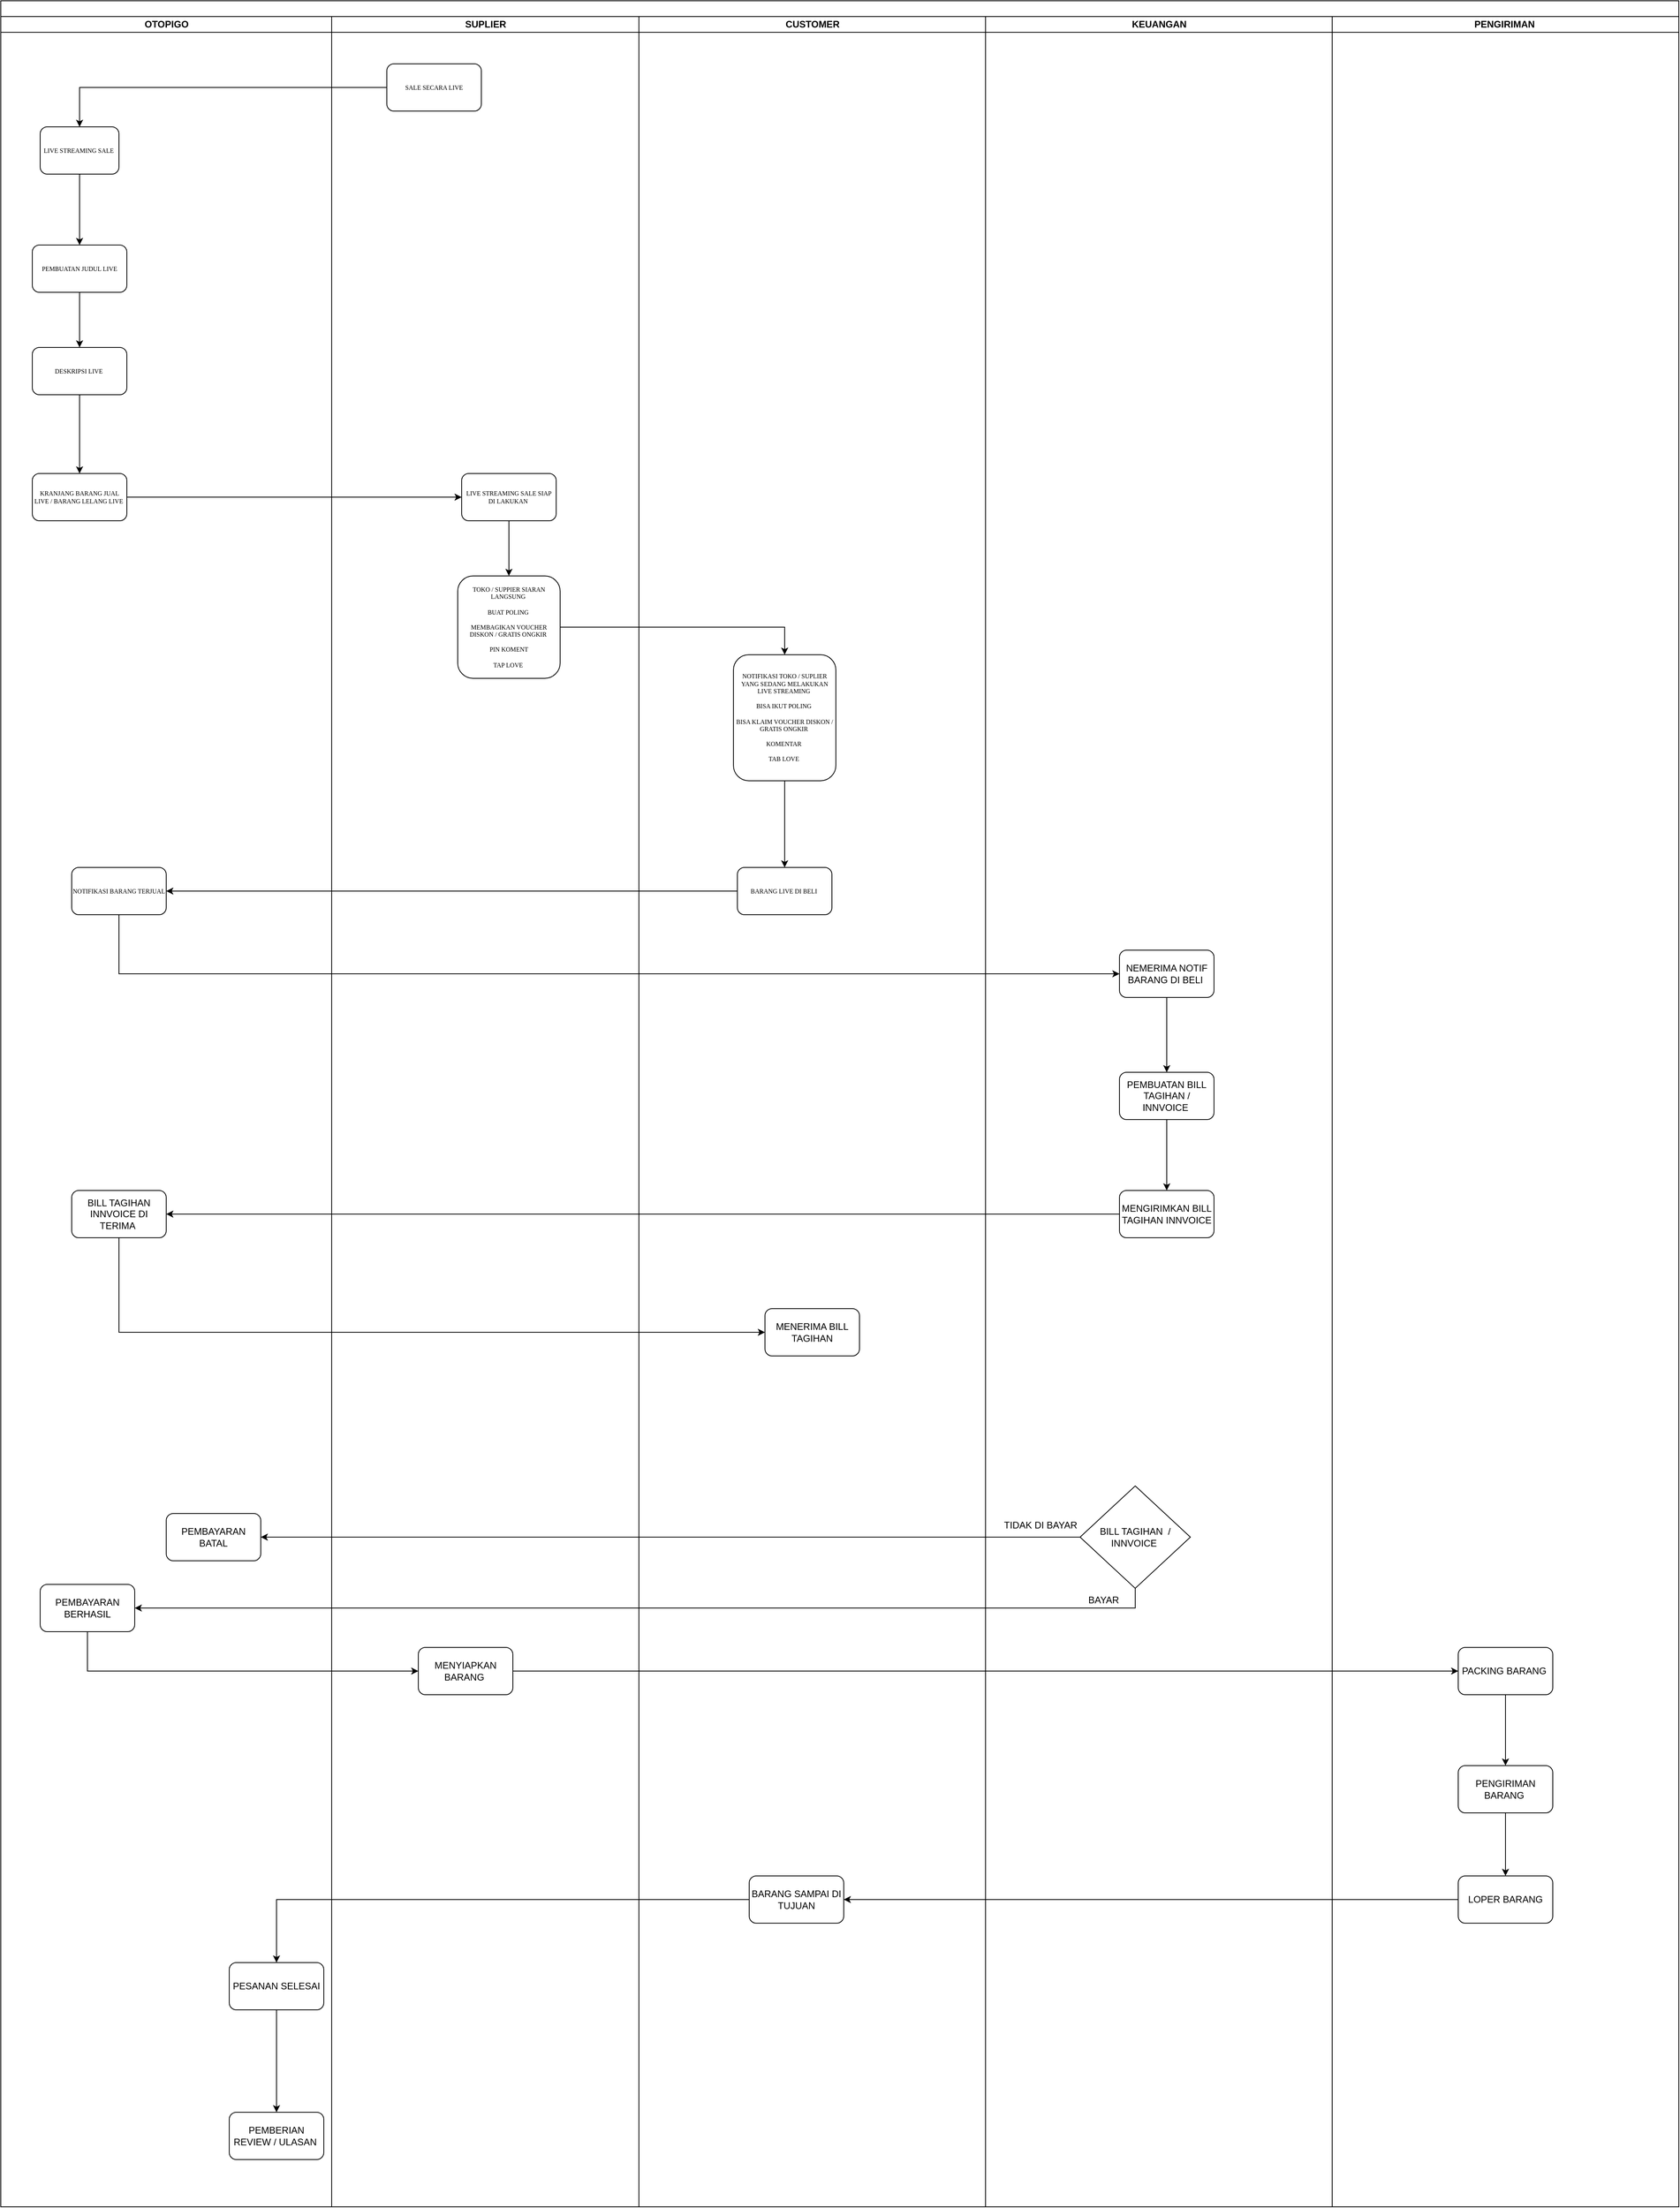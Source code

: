 <mxfile version="15.4.0" type="device"><diagram name="FLOWCHART LIVE PROGRAM" id="74e2e168-ea6b-b213-b513-2b3c1d86103e"><mxGraphModel dx="1707" dy="987" grid="1" gridSize="10" guides="1" tooltips="1" connect="1" arrows="1" fold="1" page="1" pageScale="1" pageWidth="1100" pageHeight="850" background="none" math="0" shadow="0"><root><mxCell id="0"/><mxCell id="1" parent="0"/><mxCell id="77e6c97f196da883-1" value="" style="swimlane;html=1;childLayout=stackLayout;startSize=20;rounded=0;shadow=0;labelBackgroundColor=none;strokeWidth=1;fontFamily=Verdana;fontSize=8;align=center;" parent="1" vertex="1"><mxGeometry x="60" y="30" width="2130" height="2800" as="geometry"/></mxCell><mxCell id="77e6c97f196da883-2" value="OTOPIGO" style="swimlane;html=1;startSize=20;" parent="77e6c97f196da883-1" vertex="1"><mxGeometry y="20" width="420" height="2780" as="geometry"/></mxCell><mxCell id="77e6c97f196da883-8" value="LIVE STREAMING SALE&amp;nbsp;" style="rounded=1;whiteSpace=wrap;html=1;shadow=0;labelBackgroundColor=none;strokeWidth=1;fontFamily=Verdana;fontSize=8;align=center;" parent="77e6c97f196da883-2" vertex="1"><mxGeometry x="50" y="140" width="100" height="60" as="geometry"/></mxCell><mxCell id="lwiEafLRQFoETwgWu3rT-11" value="DESKRIPSI LIVE&amp;nbsp;" style="whiteSpace=wrap;html=1;rounded=1;shadow=0;fontFamily=Verdana;fontSize=8;strokeWidth=1;" parent="77e6c97f196da883-2" vertex="1"><mxGeometry x="40" y="420" width="120" height="60" as="geometry"/></mxCell><mxCell id="lwiEafLRQFoETwgWu3rT-28" value="NOTIFIKASI BARANG TERJUAL" style="whiteSpace=wrap;html=1;rounded=1;shadow=0;fontFamily=Verdana;fontSize=8;strokeWidth=1;" parent="77e6c97f196da883-2" vertex="1"><mxGeometry x="90" y="1080" width="120" height="60" as="geometry"/></mxCell><mxCell id="lwiEafLRQFoETwgWu3rT-39" value="BILL TAGIHAN INNVOICE DI TERIMA&amp;nbsp;" style="whiteSpace=wrap;html=1;rounded=1;" parent="77e6c97f196da883-2" vertex="1"><mxGeometry x="90" y="1490" width="120" height="60" as="geometry"/></mxCell><mxCell id="lwiEafLRQFoETwgWu3rT-48" value="PEMBAYARAN BATAL" style="rounded=1;whiteSpace=wrap;html=1;" parent="77e6c97f196da883-2" vertex="1"><mxGeometry x="210" y="1900" width="120" height="60" as="geometry"/></mxCell><mxCell id="lwiEafLRQFoETwgWu3rT-51" value="PEMBAYARAN BERHASIL" style="rounded=1;whiteSpace=wrap;html=1;" parent="77e6c97f196da883-2" vertex="1"><mxGeometry x="50" y="1990" width="120" height="60" as="geometry"/></mxCell><mxCell id="lwiEafLRQFoETwgWu3rT-76" value="PESANAN SELESAI" style="rounded=1;whiteSpace=wrap;html=1;" parent="77e6c97f196da883-2" vertex="1"><mxGeometry x="290" y="2470" width="120" height="60" as="geometry"/></mxCell><mxCell id="lwiEafLRQFoETwgWu3rT-80" value="PEMBERIAN REVIEW / ULASAN&amp;nbsp;" style="whiteSpace=wrap;html=1;rounded=1;" parent="77e6c97f196da883-2" vertex="1"><mxGeometry x="290" y="2660" width="120" height="60" as="geometry"/></mxCell><mxCell id="lwiEafLRQFoETwgWu3rT-81" value="" style="edgeStyle=orthogonalEdgeStyle;rounded=0;orthogonalLoop=1;jettySize=auto;html=1;" parent="77e6c97f196da883-2" source="lwiEafLRQFoETwgWu3rT-76" target="lwiEafLRQFoETwgWu3rT-80" edge="1"><mxGeometry relative="1" as="geometry"/></mxCell><mxCell id="lwiEafLRQFoETwgWu3rT-82" style="edgeStyle=orthogonalEdgeStyle;rounded=0;orthogonalLoop=1;jettySize=auto;html=1;exitX=0.5;exitY=1;exitDx=0;exitDy=0;" parent="77e6c97f196da883-2" source="lwiEafLRQFoETwgWu3rT-80" target="lwiEafLRQFoETwgWu3rT-80" edge="1"><mxGeometry relative="1" as="geometry"/></mxCell><mxCell id="lwiEafLRQFoETwgWu3rT-9" value="PEMBUATAN JUDUL LIVE" style="whiteSpace=wrap;html=1;rounded=1;shadow=0;fontFamily=Verdana;fontSize=8;strokeWidth=1;" parent="77e6c97f196da883-2" vertex="1"><mxGeometry x="40" y="290" width="120" height="60" as="geometry"/></mxCell><mxCell id="lwiEafLRQFoETwgWu3rT-10" value="" style="edgeStyle=orthogonalEdgeStyle;rounded=0;orthogonalLoop=1;jettySize=auto;html=1;" parent="77e6c97f196da883-2" source="77e6c97f196da883-8" target="lwiEafLRQFoETwgWu3rT-9" edge="1"><mxGeometry relative="1" as="geometry"/></mxCell><mxCell id="lwiEafLRQFoETwgWu3rT-12" value="" style="edgeStyle=orthogonalEdgeStyle;rounded=0;orthogonalLoop=1;jettySize=auto;html=1;" parent="77e6c97f196da883-2" source="lwiEafLRQFoETwgWu3rT-9" target="lwiEafLRQFoETwgWu3rT-11" edge="1"><mxGeometry relative="1" as="geometry"/></mxCell><mxCell id="lwiEafLRQFoETwgWu3rT-13" value="KRANJANG BARANG JUAL LIVE / BARANG LELANG LIVE&amp;nbsp;" style="whiteSpace=wrap;html=1;rounded=1;shadow=0;fontFamily=Verdana;fontSize=8;strokeWidth=1;" parent="77e6c97f196da883-2" vertex="1"><mxGeometry x="40" y="580" width="120" height="60" as="geometry"/></mxCell><mxCell id="lwiEafLRQFoETwgWu3rT-14" value="" style="edgeStyle=orthogonalEdgeStyle;rounded=0;orthogonalLoop=1;jettySize=auto;html=1;" parent="77e6c97f196da883-2" source="lwiEafLRQFoETwgWu3rT-11" target="lwiEafLRQFoETwgWu3rT-13" edge="1"><mxGeometry relative="1" as="geometry"/></mxCell><mxCell id="77e6c97f196da883-3" value="SUPLIER" style="swimlane;html=1;startSize=20;" parent="77e6c97f196da883-1" vertex="1"><mxGeometry x="420" y="20" width="390" height="2780" as="geometry"/></mxCell><mxCell id="lwiEafLRQFoETwgWu3rT-4" value="SALE SECARA LIVE" style="whiteSpace=wrap;html=1;rounded=1;shadow=0;fontFamily=Verdana;fontSize=8;strokeWidth=1;" parent="77e6c97f196da883-3" vertex="1"><mxGeometry x="70" y="60" width="120" height="60" as="geometry"/></mxCell><mxCell id="lwiEafLRQFoETwgWu3rT-15" value="LIVE STREAMING SALE SIAP DI LAKUKAN&amp;nbsp;" style="whiteSpace=wrap;html=1;rounded=1;shadow=0;fontFamily=Verdana;fontSize=8;strokeWidth=1;" parent="77e6c97f196da883-3" vertex="1"><mxGeometry x="165" y="580" width="120" height="60" as="geometry"/></mxCell><mxCell id="lwiEafLRQFoETwgWu3rT-19" value="TOKO / SUPPIER SIARAN LANGSUNG&amp;nbsp;&lt;br&gt;&lt;br&gt;BUAT POLING&amp;nbsp;&lt;br&gt;&lt;br&gt;MEMBAGIKAN VOUCHER DISKON / GRATIS ONGKIR&amp;nbsp;&lt;br&gt;&lt;br&gt;PIN KOMENT&lt;br&gt;&lt;br&gt;TAP LOVE&amp;nbsp;" style="whiteSpace=wrap;html=1;rounded=1;shadow=0;fontFamily=Verdana;fontSize=8;strokeWidth=1;" parent="77e6c97f196da883-3" vertex="1"><mxGeometry x="160" y="710" width="130" height="130" as="geometry"/></mxCell><mxCell id="lwiEafLRQFoETwgWu3rT-20" value="" style="edgeStyle=orthogonalEdgeStyle;rounded=0;orthogonalLoop=1;jettySize=auto;html=1;" parent="77e6c97f196da883-3" source="lwiEafLRQFoETwgWu3rT-15" target="lwiEafLRQFoETwgWu3rT-19" edge="1"><mxGeometry relative="1" as="geometry"/></mxCell><mxCell id="lwiEafLRQFoETwgWu3rT-62" value="MENYIAPKAN BARANG&amp;nbsp;" style="rounded=1;whiteSpace=wrap;html=1;" parent="77e6c97f196da883-3" vertex="1"><mxGeometry x="110" y="2070" width="120" height="60" as="geometry"/></mxCell><mxCell id="77e6c97f196da883-4" value="CUSTOMER" style="swimlane;html=1;startSize=20;" parent="77e6c97f196da883-1" vertex="1"><mxGeometry x="810" y="20" width="440" height="2780" as="geometry"/></mxCell><mxCell id="lwiEafLRQFoETwgWu3rT-17" value="NOTIFIKASI TOKO / SUPLIER YANG SEDANG MELAKUKAN LIVE STREAMING&amp;nbsp;&lt;br&gt;&lt;br&gt;BISA IKUT POLING&amp;nbsp;&lt;br&gt;&lt;br&gt;BISA KLAIM VOUCHER DISKON / GRATIS ONGKIR&amp;nbsp;&lt;br&gt;&lt;br&gt;KOMENTAR&amp;nbsp;&lt;br&gt;&lt;br&gt;TAB LOVE&amp;nbsp;" style="whiteSpace=wrap;html=1;rounded=1;shadow=0;fontFamily=Verdana;fontSize=8;strokeWidth=1;" parent="77e6c97f196da883-4" vertex="1"><mxGeometry x="120" y="810" width="130" height="160" as="geometry"/></mxCell><mxCell id="lwiEafLRQFoETwgWu3rT-24" value="BARANG LIVE DI BELI&amp;nbsp;" style="whiteSpace=wrap;html=1;rounded=1;shadow=0;fontFamily=Verdana;fontSize=8;strokeWidth=1;" parent="77e6c97f196da883-4" vertex="1"><mxGeometry x="125" y="1080" width="120" height="60" as="geometry"/></mxCell><mxCell id="lwiEafLRQFoETwgWu3rT-25" value="" style="edgeStyle=orthogonalEdgeStyle;rounded=0;orthogonalLoop=1;jettySize=auto;html=1;" parent="77e6c97f196da883-4" source="lwiEafLRQFoETwgWu3rT-17" target="lwiEafLRQFoETwgWu3rT-24" edge="1"><mxGeometry relative="1" as="geometry"/></mxCell><mxCell id="lwiEafLRQFoETwgWu3rT-58" value="MENERIMA BILL TAGIHAN" style="rounded=1;whiteSpace=wrap;html=1;" parent="77e6c97f196da883-4" vertex="1"><mxGeometry x="160" y="1640" width="120" height="60" as="geometry"/></mxCell><mxCell id="lwiEafLRQFoETwgWu3rT-85" value="BARANG SAMPAI DI TUJUAN" style="rounded=1;whiteSpace=wrap;html=1;" parent="77e6c97f196da883-4" vertex="1"><mxGeometry x="140" y="2360" width="120" height="60" as="geometry"/></mxCell><mxCell id="lwiEafLRQFoETwgWu3rT-8" style="edgeStyle=orthogonalEdgeStyle;rounded=0;orthogonalLoop=1;jettySize=auto;html=1;exitX=0;exitY=0.5;exitDx=0;exitDy=0;" parent="77e6c97f196da883-1" source="lwiEafLRQFoETwgWu3rT-4" target="77e6c97f196da883-8" edge="1"><mxGeometry relative="1" as="geometry"/></mxCell><mxCell id="lwiEafLRQFoETwgWu3rT-21" style="edgeStyle=orthogonalEdgeStyle;rounded=0;orthogonalLoop=1;jettySize=auto;html=1;exitX=1;exitY=0.5;exitDx=0;exitDy=0;entryX=0.5;entryY=0;entryDx=0;entryDy=0;" parent="77e6c97f196da883-1" source="lwiEafLRQFoETwgWu3rT-19" target="lwiEafLRQFoETwgWu3rT-17" edge="1"><mxGeometry relative="1" as="geometry"/></mxCell><mxCell id="lwiEafLRQFoETwgWu3rT-22" value="KEUANGAN" style="swimlane;html=1;startSize=20;" parent="77e6c97f196da883-1" vertex="1"><mxGeometry x="1250" y="20" width="440" height="2780" as="geometry"/></mxCell><mxCell id="lwiEafLRQFoETwgWu3rT-30" value="NEMERIMA NOTIF BARANG DI BELI&amp;nbsp;" style="rounded=1;whiteSpace=wrap;html=1;" parent="lwiEafLRQFoETwgWu3rT-22" vertex="1"><mxGeometry x="170" y="1185" width="120" height="60" as="geometry"/></mxCell><mxCell id="lwiEafLRQFoETwgWu3rT-35" value="PEMBUATAN BILL TAGIHAN / INNVOICE&amp;nbsp;" style="whiteSpace=wrap;html=1;rounded=1;" parent="lwiEafLRQFoETwgWu3rT-22" vertex="1"><mxGeometry x="170" y="1340" width="120" height="60" as="geometry"/></mxCell><mxCell id="lwiEafLRQFoETwgWu3rT-36" value="" style="edgeStyle=orthogonalEdgeStyle;rounded=0;orthogonalLoop=1;jettySize=auto;html=1;" parent="lwiEafLRQFoETwgWu3rT-22" source="lwiEafLRQFoETwgWu3rT-30" target="lwiEafLRQFoETwgWu3rT-35" edge="1"><mxGeometry relative="1" as="geometry"/></mxCell><mxCell id="lwiEafLRQFoETwgWu3rT-37" value="MENGIRIMKAN BILL TAGIHAN INNVOICE" style="whiteSpace=wrap;html=1;rounded=1;" parent="lwiEafLRQFoETwgWu3rT-22" vertex="1"><mxGeometry x="170" y="1490" width="120" height="60" as="geometry"/></mxCell><mxCell id="lwiEafLRQFoETwgWu3rT-38" value="" style="edgeStyle=orthogonalEdgeStyle;rounded=0;orthogonalLoop=1;jettySize=auto;html=1;" parent="lwiEafLRQFoETwgWu3rT-22" source="lwiEafLRQFoETwgWu3rT-35" target="lwiEafLRQFoETwgWu3rT-37" edge="1"><mxGeometry relative="1" as="geometry"/></mxCell><mxCell id="lwiEafLRQFoETwgWu3rT-41" value="BILL TAGIHAN&amp;nbsp; / INNVOICE&amp;nbsp;" style="rhombus;whiteSpace=wrap;html=1;" parent="lwiEafLRQFoETwgWu3rT-22" vertex="1"><mxGeometry x="120" y="1865" width="140" height="130" as="geometry"/></mxCell><mxCell id="lwiEafLRQFoETwgWu3rT-54" value="TIDAK DI BAYAR" style="text;html=1;strokeColor=none;fillColor=none;align=center;verticalAlign=middle;whiteSpace=wrap;rounded=0;" parent="lwiEafLRQFoETwgWu3rT-22" vertex="1"><mxGeometry x="10" y="1900" width="120" height="30" as="geometry"/></mxCell><mxCell id="lwiEafLRQFoETwgWu3rT-57" value="BAYAR" style="text;html=1;strokeColor=none;fillColor=none;align=center;verticalAlign=middle;whiteSpace=wrap;rounded=0;" parent="lwiEafLRQFoETwgWu3rT-22" vertex="1"><mxGeometry x="120" y="1995" width="60" height="30" as="geometry"/></mxCell><mxCell id="lwiEafLRQFoETwgWu3rT-26" value="PENGIRIMAN&amp;nbsp;" style="swimlane;html=1;startSize=20;" parent="77e6c97f196da883-1" vertex="1"><mxGeometry x="1690" y="20" width="440" height="2780" as="geometry"/></mxCell><mxCell id="lwiEafLRQFoETwgWu3rT-66" value="PACKING BARANG&amp;nbsp;" style="rounded=1;whiteSpace=wrap;html=1;" parent="lwiEafLRQFoETwgWu3rT-26" vertex="1"><mxGeometry x="160" y="2070" width="120" height="60" as="geometry"/></mxCell><mxCell id="lwiEafLRQFoETwgWu3rT-31" style="edgeStyle=orthogonalEdgeStyle;rounded=0;orthogonalLoop=1;jettySize=auto;html=1;exitX=0.5;exitY=1;exitDx=0;exitDy=0;entryX=0;entryY=0.5;entryDx=0;entryDy=0;" parent="77e6c97f196da883-1" source="lwiEafLRQFoETwgWu3rT-28" target="lwiEafLRQFoETwgWu3rT-30" edge="1"><mxGeometry relative="1" as="geometry"/></mxCell><mxCell id="lwiEafLRQFoETwgWu3rT-49" style="edgeStyle=orthogonalEdgeStyle;rounded=0;orthogonalLoop=1;jettySize=auto;html=1;exitX=0;exitY=0.5;exitDx=0;exitDy=0;entryX=1;entryY=0.5;entryDx=0;entryDy=0;" parent="77e6c97f196da883-1" source="lwiEafLRQFoETwgWu3rT-41" target="lwiEafLRQFoETwgWu3rT-48" edge="1"><mxGeometry relative="1" as="geometry"/></mxCell><mxCell id="lwiEafLRQFoETwgWu3rT-53" style="edgeStyle=orthogonalEdgeStyle;rounded=0;orthogonalLoop=1;jettySize=auto;html=1;exitX=0.5;exitY=1;exitDx=0;exitDy=0;entryX=1;entryY=0.5;entryDx=0;entryDy=0;" parent="77e6c97f196da883-1" source="lwiEafLRQFoETwgWu3rT-41" target="lwiEafLRQFoETwgWu3rT-51" edge="1"><mxGeometry relative="1" as="geometry"/></mxCell><mxCell id="lwiEafLRQFoETwgWu3rT-29" value="" style="edgeStyle=orthogonalEdgeStyle;rounded=0;orthogonalLoop=1;jettySize=auto;html=1;" parent="77e6c97f196da883-1" source="lwiEafLRQFoETwgWu3rT-24" target="lwiEafLRQFoETwgWu3rT-28" edge="1"><mxGeometry relative="1" as="geometry"/></mxCell><mxCell id="lwiEafLRQFoETwgWu3rT-40" value="" style="edgeStyle=orthogonalEdgeStyle;rounded=0;orthogonalLoop=1;jettySize=auto;html=1;" parent="77e6c97f196da883-1" source="lwiEafLRQFoETwgWu3rT-37" target="lwiEafLRQFoETwgWu3rT-39" edge="1"><mxGeometry relative="1" as="geometry"/></mxCell><mxCell id="lwiEafLRQFoETwgWu3rT-60" style="edgeStyle=orthogonalEdgeStyle;rounded=0;orthogonalLoop=1;jettySize=auto;html=1;exitX=0.5;exitY=1;exitDx=0;exitDy=0;entryX=0;entryY=0.5;entryDx=0;entryDy=0;" parent="77e6c97f196da883-1" source="lwiEafLRQFoETwgWu3rT-39" target="lwiEafLRQFoETwgWu3rT-58" edge="1"><mxGeometry relative="1" as="geometry"/></mxCell><mxCell id="lwiEafLRQFoETwgWu3rT-63" style="edgeStyle=orthogonalEdgeStyle;rounded=0;orthogonalLoop=1;jettySize=auto;html=1;exitX=0.5;exitY=1;exitDx=0;exitDy=0;entryX=0;entryY=0.5;entryDx=0;entryDy=0;" parent="77e6c97f196da883-1" source="lwiEafLRQFoETwgWu3rT-51" target="lwiEafLRQFoETwgWu3rT-62" edge="1"><mxGeometry relative="1" as="geometry"/></mxCell><mxCell id="lwiEafLRQFoETwgWu3rT-67" style="edgeStyle=orthogonalEdgeStyle;rounded=0;orthogonalLoop=1;jettySize=auto;html=1;exitX=1;exitY=0.5;exitDx=0;exitDy=0;entryX=0;entryY=0.5;entryDx=0;entryDy=0;" parent="77e6c97f196da883-1" source="lwiEafLRQFoETwgWu3rT-62" target="lwiEafLRQFoETwgWu3rT-66" edge="1"><mxGeometry relative="1" as="geometry"/></mxCell><mxCell id="lwiEafLRQFoETwgWu3rT-16" value="" style="edgeStyle=orthogonalEdgeStyle;rounded=0;orthogonalLoop=1;jettySize=auto;html=1;" parent="77e6c97f196da883-1" source="lwiEafLRQFoETwgWu3rT-13" target="lwiEafLRQFoETwgWu3rT-15" edge="1"><mxGeometry relative="1" as="geometry"/></mxCell><mxCell id="-FvTMkuGsRjSm0aa5H7l-2" style="edgeStyle=orthogonalEdgeStyle;rounded=0;orthogonalLoop=1;jettySize=auto;html=1;exitX=0;exitY=0.5;exitDx=0;exitDy=0;" parent="77e6c97f196da883-1" source="lwiEafLRQFoETwgWu3rT-85" target="lwiEafLRQFoETwgWu3rT-76" edge="1"><mxGeometry relative="1" as="geometry"/></mxCell><mxCell id="lwiEafLRQFoETwgWu3rT-71" value="" style="edgeStyle=orthogonalEdgeStyle;rounded=0;orthogonalLoop=1;jettySize=auto;html=1;" parent="1" source="lwiEafLRQFoETwgWu3rT-68" target="lwiEafLRQFoETwgWu3rT-70" edge="1"><mxGeometry relative="1" as="geometry"/></mxCell><mxCell id="lwiEafLRQFoETwgWu3rT-68" value="PENGIRIMAN BARANG&amp;nbsp;" style="whiteSpace=wrap;html=1;rounded=1;" parent="1" vertex="1"><mxGeometry x="1910" y="2270" width="120" height="60" as="geometry"/></mxCell><mxCell id="lwiEafLRQFoETwgWu3rT-69" value="" style="edgeStyle=orthogonalEdgeStyle;rounded=0;orthogonalLoop=1;jettySize=auto;html=1;" parent="1" source="lwiEafLRQFoETwgWu3rT-66" target="lwiEafLRQFoETwgWu3rT-68" edge="1"><mxGeometry relative="1" as="geometry"/></mxCell><mxCell id="lwiEafLRQFoETwgWu3rT-75" value="" style="edgeStyle=orthogonalEdgeStyle;rounded=0;orthogonalLoop=1;jettySize=auto;html=1;" parent="1" source="lwiEafLRQFoETwgWu3rT-70" edge="1"><mxGeometry relative="1" as="geometry"><mxPoint x="1130" y="2440" as="targetPoint"/></mxGeometry></mxCell><mxCell id="lwiEafLRQFoETwgWu3rT-70" value="LOPER BARANG" style="whiteSpace=wrap;html=1;rounded=1;" parent="1" vertex="1"><mxGeometry x="1910" y="2410" width="120" height="60" as="geometry"/></mxCell></root></mxGraphModel></diagram></mxfile>